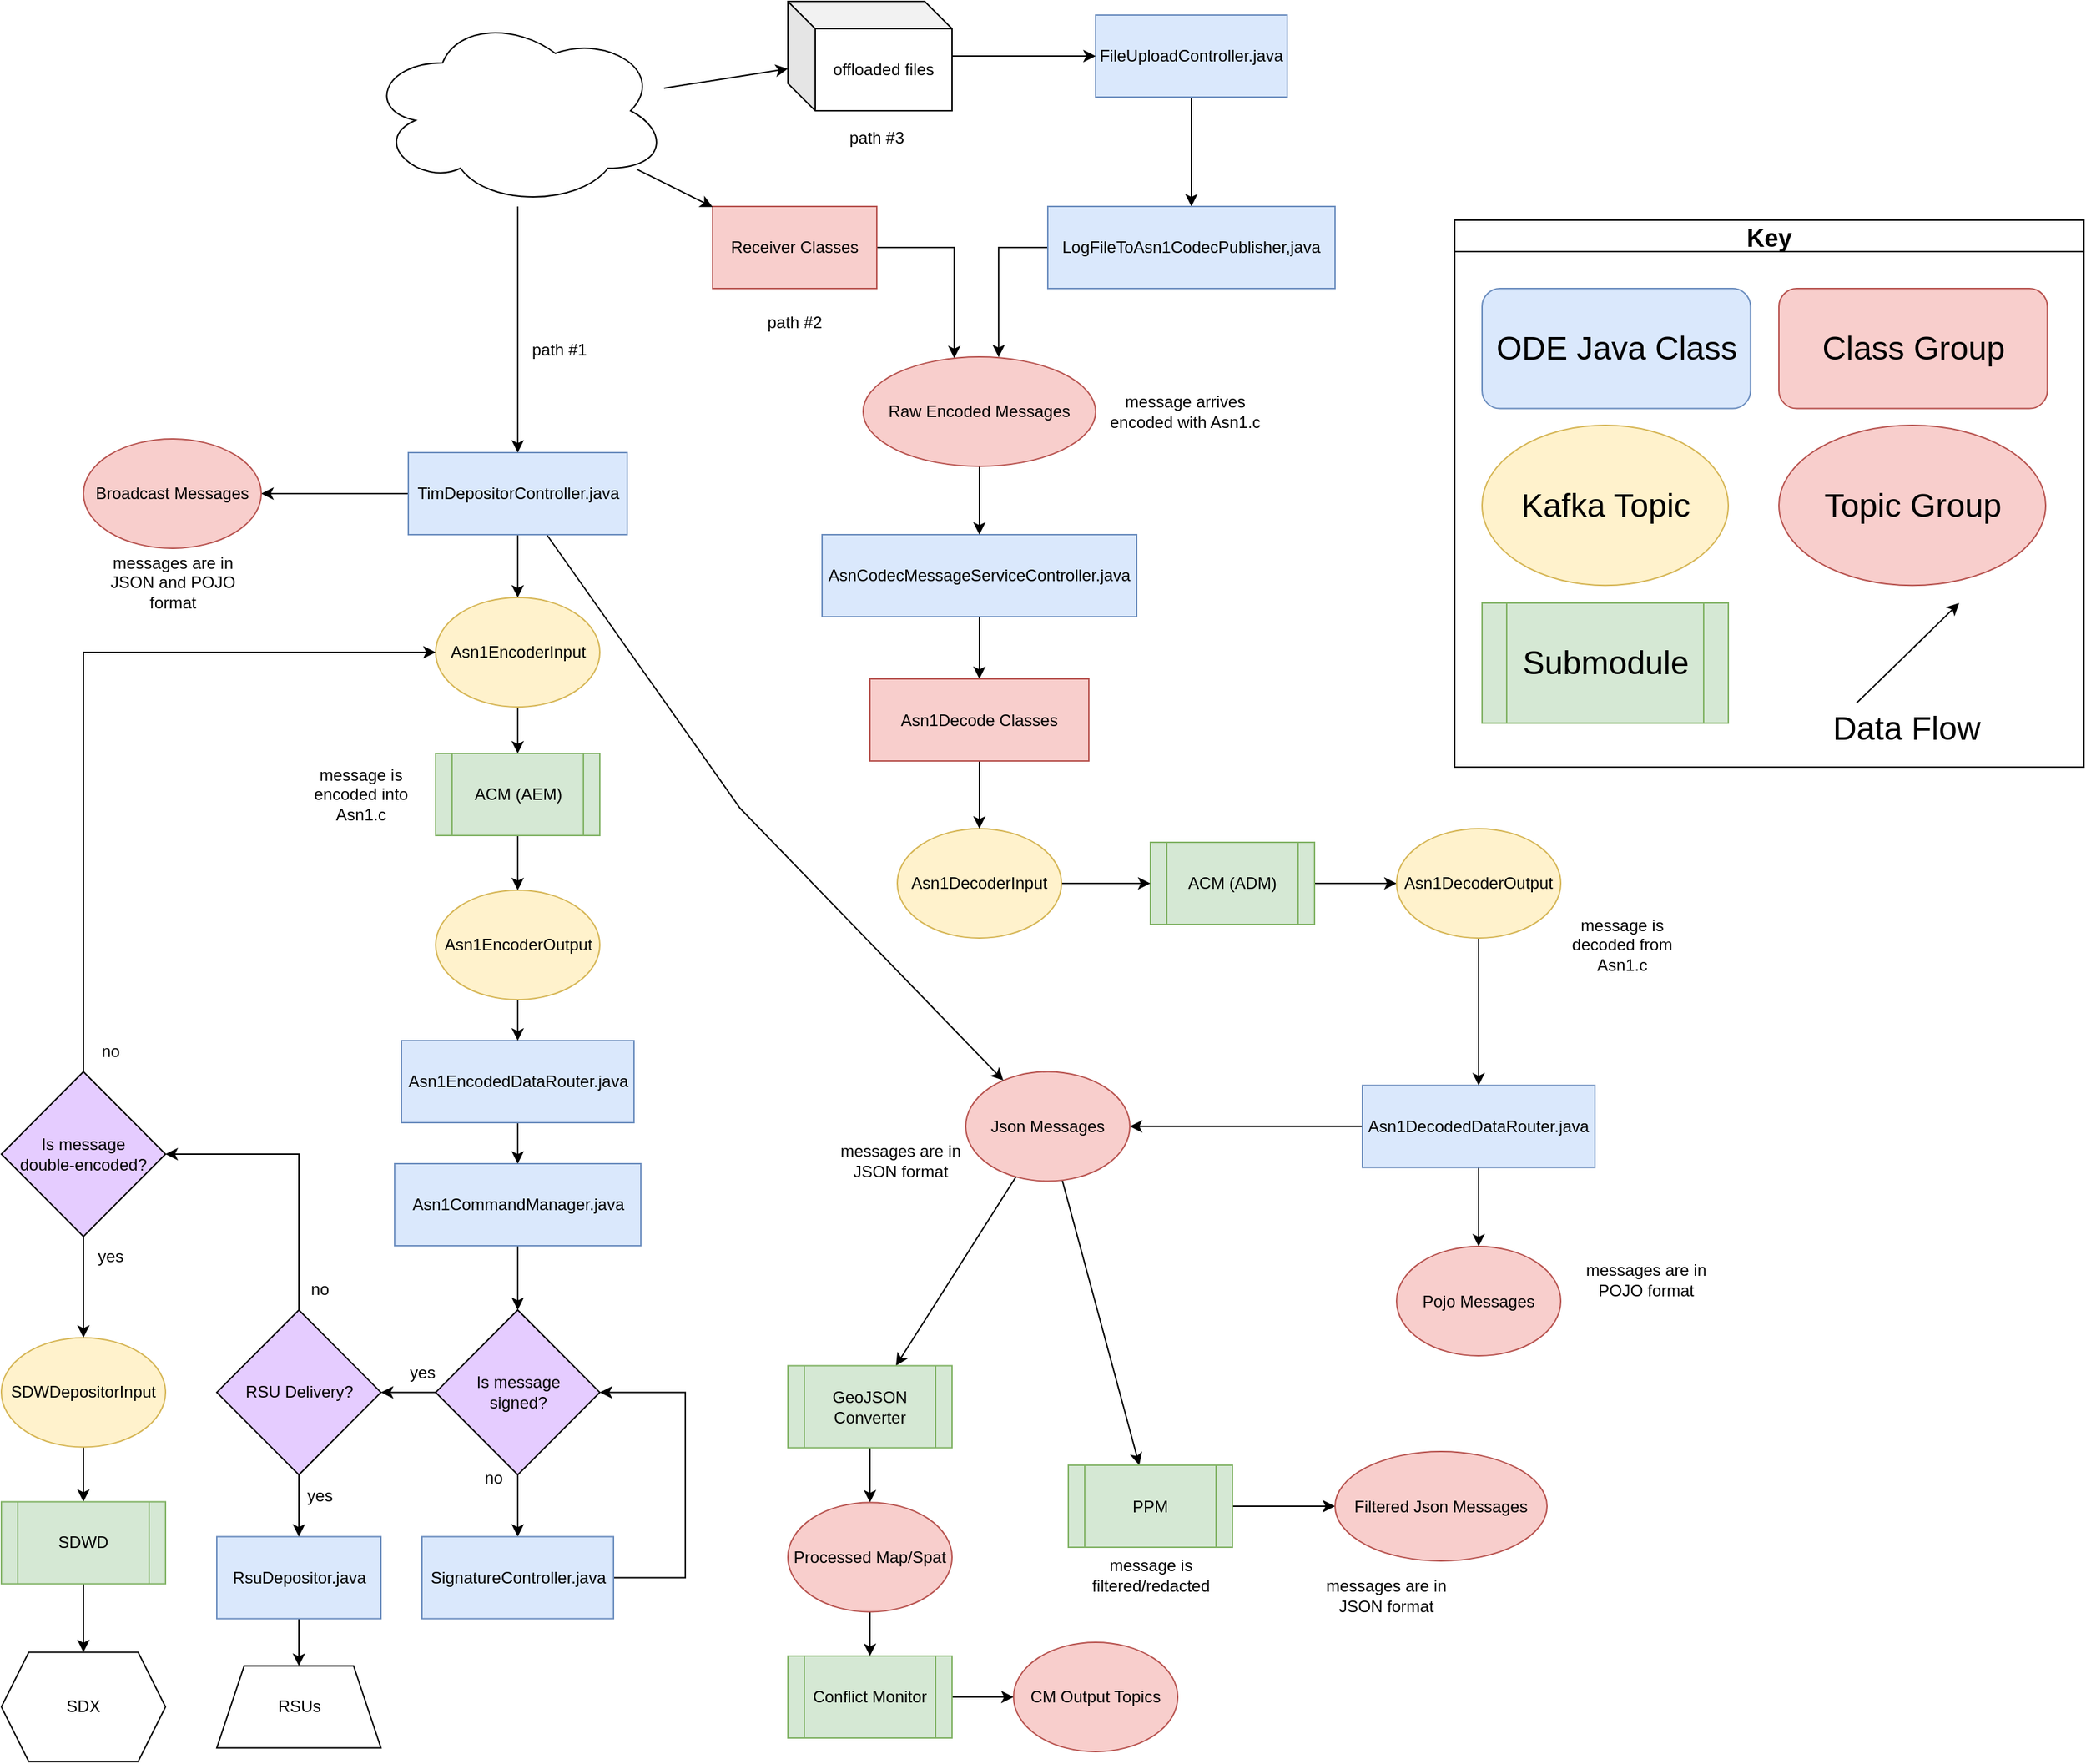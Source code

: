 <mxfile version="24.0.7" type="device">
  <diagram id="C5RBs43oDa-KdzZeNtuy" name="Page-1">
    <mxGraphModel dx="5564" dy="2933" grid="1" gridSize="10" guides="1" tooltips="1" connect="1" arrows="1" fold="1" page="1" pageScale="1" pageWidth="827" pageHeight="1169" math="0" shadow="0">
      <root>
        <mxCell id="WIyWlLk6GJQsqaUBKTNV-0" />
        <mxCell id="WIyWlLk6GJQsqaUBKTNV-1" parent="WIyWlLk6GJQsqaUBKTNV-0" />
        <mxCell id="gxxZRGfVhdAJ79STQYsQ-71" style="edgeStyle=orthogonalEdgeStyle;rounded=0;orthogonalLoop=1;jettySize=auto;html=1;exitX=0;exitY=0.5;exitDx=0;exitDy=0;" parent="WIyWlLk6GJQsqaUBKTNV-1" source="8ujiRsxlkH-QBAE6qNTh-2" target="gxxZRGfVhdAJ79STQYsQ-70" edge="1">
          <mxGeometry relative="1" as="geometry" />
        </mxCell>
        <mxCell id="ew6DKZ_GkbG6XoCvcQPM-14" style="edgeStyle=orthogonalEdgeStyle;rounded=0;orthogonalLoop=1;jettySize=auto;html=1;" parent="WIyWlLk6GJQsqaUBKTNV-1" source="8ujiRsxlkH-QBAE6qNTh-2" target="gxxZRGfVhdAJ79STQYsQ-67" edge="1">
          <mxGeometry relative="1" as="geometry" />
        </mxCell>
        <mxCell id="8ujiRsxlkH-QBAE6qNTh-2" value="Asn1DecodedDataRouter.java" style="rounded=0;whiteSpace=wrap;html=1;fillColor=#dae8fc;strokeColor=#6c8ebf;" parent="WIyWlLk6GJQsqaUBKTNV-1" vertex="1">
          <mxGeometry x="-155" y="-287.25" width="170" height="60" as="geometry" />
        </mxCell>
        <mxCell id="gxxZRGfVhdAJ79STQYsQ-20" style="edgeStyle=orthogonalEdgeStyle;rounded=0;orthogonalLoop=1;jettySize=auto;html=1;" parent="WIyWlLk6GJQsqaUBKTNV-1" source="gxxZRGfVhdAJ79STQYsQ-5" target="gxxZRGfVhdAJ79STQYsQ-19" edge="1">
          <mxGeometry relative="1" as="geometry">
            <mxPoint x="82.5" y="-460" as="targetPoint" />
          </mxGeometry>
        </mxCell>
        <mxCell id="gxxZRGfVhdAJ79STQYsQ-5" value="ACM (ADM)" style="shape=process;whiteSpace=wrap;html=1;backgroundOutline=1;fillColor=#d5e8d4;strokeColor=#82b366;" parent="WIyWlLk6GJQsqaUBKTNV-1" vertex="1">
          <mxGeometry x="-310" y="-465" width="120" height="60" as="geometry" />
        </mxCell>
        <mxCell id="_VHhroGQ1N4wH_tI7Nl9-2" style="edgeStyle=orthogonalEdgeStyle;rounded=0;orthogonalLoop=1;jettySize=auto;html=1;" parent="WIyWlLk6GJQsqaUBKTNV-1" source="gxxZRGfVhdAJ79STQYsQ-9" target="gxxZRGfVhdAJ79STQYsQ-62" edge="1">
          <mxGeometry relative="1" as="geometry" />
        </mxCell>
        <mxCell id="gxxZRGfVhdAJ79STQYsQ-9" value="AsnCodecMessageServiceController.java" style="rounded=0;whiteSpace=wrap;html=1;fillColor=#dae8fc;strokeColor=#6c8ebf;" parent="WIyWlLk6GJQsqaUBKTNV-1" vertex="1">
          <mxGeometry x="-550" y="-690" width="230" height="60" as="geometry" />
        </mxCell>
        <mxCell id="gxxZRGfVhdAJ79STQYsQ-18" style="edgeStyle=orthogonalEdgeStyle;rounded=0;orthogonalLoop=1;jettySize=auto;html=1;entryX=0;entryY=0.5;entryDx=0;entryDy=0;" parent="WIyWlLk6GJQsqaUBKTNV-1" source="gxxZRGfVhdAJ79STQYsQ-13" target="gxxZRGfVhdAJ79STQYsQ-5" edge="1">
          <mxGeometry relative="1" as="geometry" />
        </mxCell>
        <mxCell id="gxxZRGfVhdAJ79STQYsQ-13" value="Asn1DecoderInput" style="ellipse;whiteSpace=wrap;html=1;fillColor=#fff2cc;strokeColor=#d6b656;" parent="WIyWlLk6GJQsqaUBKTNV-1" vertex="1">
          <mxGeometry x="-495" y="-475" width="120" height="80" as="geometry" />
        </mxCell>
        <mxCell id="ew6DKZ_GkbG6XoCvcQPM-0" style="edgeStyle=orthogonalEdgeStyle;rounded=0;orthogonalLoop=1;jettySize=auto;html=1;exitX=0.5;exitY=1;exitDx=0;exitDy=0;" parent="WIyWlLk6GJQsqaUBKTNV-1" source="gxxZRGfVhdAJ79STQYsQ-19" target="8ujiRsxlkH-QBAE6qNTh-2" edge="1">
          <mxGeometry relative="1" as="geometry" />
        </mxCell>
        <mxCell id="gxxZRGfVhdAJ79STQYsQ-19" value="Asn1DecoderOutput" style="ellipse;whiteSpace=wrap;html=1;fillColor=#fff2cc;strokeColor=#d6b656;" parent="WIyWlLk6GJQsqaUBKTNV-1" vertex="1">
          <mxGeometry x="-130" y="-475" width="120" height="80" as="geometry" />
        </mxCell>
        <mxCell id="YHMkREfT_XDUsx9dS2hV-2" style="rounded=0;orthogonalLoop=1;jettySize=auto;html=1;" parent="WIyWlLk6GJQsqaUBKTNV-1" source="gxxZRGfVhdAJ79STQYsQ-49" target="DCc7k3AozIeldM_8hQ48-4" edge="1">
          <mxGeometry relative="1" as="geometry" />
        </mxCell>
        <mxCell id="gxxZRGfVhdAJ79STQYsQ-49" value="FileUploadController.java" style="rounded=0;whiteSpace=wrap;html=1;fillColor=#dae8fc;strokeColor=#6c8ebf;" parent="WIyWlLk6GJQsqaUBKTNV-1" vertex="1">
          <mxGeometry x="-350" y="-1070" width="140" height="60" as="geometry" />
        </mxCell>
        <mxCell id="0j6iyoVwDkoRMPwD6O5d-1" style="edgeStyle=orthogonalEdgeStyle;rounded=0;orthogonalLoop=1;jettySize=auto;html=1;exitX=1;exitY=0.5;exitDx=0;exitDy=0;entryX=0.392;entryY=0.012;entryDx=0;entryDy=0;entryPerimeter=0;" edge="1" parent="WIyWlLk6GJQsqaUBKTNV-1" source="gxxZRGfVhdAJ79STQYsQ-58" target="gxxZRGfVhdAJ79STQYsQ-60">
          <mxGeometry relative="1" as="geometry" />
        </mxCell>
        <mxCell id="gxxZRGfVhdAJ79STQYsQ-58" value="Receiver Classes" style="rounded=0;whiteSpace=wrap;html=1;fillColor=#f8cecc;strokeColor=#b85450;" parent="WIyWlLk6GJQsqaUBKTNV-1" vertex="1">
          <mxGeometry x="-630" y="-930" width="120" height="60" as="geometry" />
        </mxCell>
        <mxCell id="0j6iyoVwDkoRMPwD6O5d-3" style="edgeStyle=orthogonalEdgeStyle;rounded=0;orthogonalLoop=1;jettySize=auto;html=1;exitX=0.5;exitY=1;exitDx=0;exitDy=0;entryX=0.5;entryY=0;entryDx=0;entryDy=0;" edge="1" parent="WIyWlLk6GJQsqaUBKTNV-1" source="gxxZRGfVhdAJ79STQYsQ-60" target="gxxZRGfVhdAJ79STQYsQ-9">
          <mxGeometry relative="1" as="geometry" />
        </mxCell>
        <mxCell id="gxxZRGfVhdAJ79STQYsQ-60" value="Raw Encoded Messages" style="ellipse;whiteSpace=wrap;html=1;fillColor=#f8cecc;strokeColor=#b85450;" parent="WIyWlLk6GJQsqaUBKTNV-1" vertex="1">
          <mxGeometry x="-520" y="-820" width="170" height="80" as="geometry" />
        </mxCell>
        <mxCell id="gxxZRGfVhdAJ79STQYsQ-65" style="rounded=0;orthogonalLoop=1;jettySize=auto;html=1;" parent="WIyWlLk6GJQsqaUBKTNV-1" source="gxxZRGfVhdAJ79STQYsQ-62" target="gxxZRGfVhdAJ79STQYsQ-13" edge="1">
          <mxGeometry relative="1" as="geometry" />
        </mxCell>
        <mxCell id="gxxZRGfVhdAJ79STQYsQ-62" value="Asn1Decode Classes" style="rounded=0;whiteSpace=wrap;html=1;fillColor=#f8cecc;strokeColor=#b85450;" parent="WIyWlLk6GJQsqaUBKTNV-1" vertex="1">
          <mxGeometry x="-515" y="-584.5" width="160" height="60" as="geometry" />
        </mxCell>
        <mxCell id="gxxZRGfVhdAJ79STQYsQ-67" value="Pojo Messages" style="ellipse;whiteSpace=wrap;html=1;fillColor=#f8cecc;strokeColor=#b85450;" parent="WIyWlLk6GJQsqaUBKTNV-1" vertex="1">
          <mxGeometry x="-130" y="-169.5" width="120" height="80" as="geometry" />
        </mxCell>
        <mxCell id="ew6DKZ_GkbG6XoCvcQPM-18" style="rounded=0;orthogonalLoop=1;jettySize=auto;html=1;" parent="WIyWlLk6GJQsqaUBKTNV-1" source="gxxZRGfVhdAJ79STQYsQ-70" target="gxxZRGfVhdAJ79STQYsQ-85" edge="1">
          <mxGeometry relative="1" as="geometry" />
        </mxCell>
        <mxCell id="rKaXj94FR3fHoc4JMxDR-1" style="rounded=0;orthogonalLoop=1;jettySize=auto;html=1;" parent="WIyWlLk6GJQsqaUBKTNV-1" source="gxxZRGfVhdAJ79STQYsQ-70" target="rKaXj94FR3fHoc4JMxDR-0" edge="1">
          <mxGeometry relative="1" as="geometry" />
        </mxCell>
        <mxCell id="gxxZRGfVhdAJ79STQYsQ-70" value="Json Messages" style="ellipse;whiteSpace=wrap;html=1;fillColor=#f8cecc;strokeColor=#b85450;" parent="WIyWlLk6GJQsqaUBKTNV-1" vertex="1">
          <mxGeometry x="-445" y="-297.25" width="120" height="80" as="geometry" />
        </mxCell>
        <mxCell id="gxxZRGfVhdAJ79STQYsQ-113" style="edgeStyle=orthogonalEdgeStyle;rounded=0;orthogonalLoop=1;jettySize=auto;html=1;entryX=0.5;entryY=0;entryDx=0;entryDy=0;" parent="WIyWlLk6GJQsqaUBKTNV-1" source="gxxZRGfVhdAJ79STQYsQ-74" target="gxxZRGfVhdAJ79STQYsQ-98" edge="1">
          <mxGeometry relative="1" as="geometry" />
        </mxCell>
        <mxCell id="jXXAGItoZEFWX7bIlFFn-43" style="edgeStyle=orthogonalEdgeStyle;rounded=0;orthogonalLoop=1;jettySize=auto;html=1;entryX=1;entryY=0.5;entryDx=0;entryDy=0;exitX=0;exitY=0.5;exitDx=0;exitDy=0;" parent="WIyWlLk6GJQsqaUBKTNV-1" source="gxxZRGfVhdAJ79STQYsQ-74" target="jXXAGItoZEFWX7bIlFFn-42" edge="1">
          <mxGeometry relative="1" as="geometry" />
        </mxCell>
        <mxCell id="ew6DKZ_GkbG6XoCvcQPM-13" style="rounded=0;orthogonalLoop=1;jettySize=auto;html=1;" parent="WIyWlLk6GJQsqaUBKTNV-1" source="gxxZRGfVhdAJ79STQYsQ-74" target="gxxZRGfVhdAJ79STQYsQ-70" edge="1">
          <mxGeometry relative="1" as="geometry">
            <Array as="points">
              <mxPoint x="-610" y="-490" />
            </Array>
          </mxGeometry>
        </mxCell>
        <mxCell id="gxxZRGfVhdAJ79STQYsQ-74" value="TimDepositorController.java" style="rounded=0;whiteSpace=wrap;html=1;fillColor=#dae8fc;strokeColor=#6c8ebf;" parent="WIyWlLk6GJQsqaUBKTNV-1" vertex="1">
          <mxGeometry x="-852.5" y="-750" width="160" height="60" as="geometry" />
        </mxCell>
        <mxCell id="ew6DKZ_GkbG6XoCvcQPM-16" style="edgeStyle=orthogonalEdgeStyle;rounded=0;orthogonalLoop=1;jettySize=auto;html=1;" parent="WIyWlLk6GJQsqaUBKTNV-1" source="gxxZRGfVhdAJ79STQYsQ-85" target="gxxZRGfVhdAJ79STQYsQ-86" edge="1">
          <mxGeometry relative="1" as="geometry" />
        </mxCell>
        <mxCell id="gxxZRGfVhdAJ79STQYsQ-85" value="PPM" style="shape=process;whiteSpace=wrap;html=1;backgroundOutline=1;fillColor=#d5e8d4;strokeColor=#82b366;" parent="WIyWlLk6GJQsqaUBKTNV-1" vertex="1">
          <mxGeometry x="-370" y="-9.5" width="120" height="60" as="geometry" />
        </mxCell>
        <mxCell id="gxxZRGfVhdAJ79STQYsQ-86" value="Filtered Json Messages" style="ellipse;whiteSpace=wrap;html=1;fillColor=#f8cecc;strokeColor=#b85450;" parent="WIyWlLk6GJQsqaUBKTNV-1" vertex="1">
          <mxGeometry x="-175" y="-19.5" width="155" height="80" as="geometry" />
        </mxCell>
        <mxCell id="JBgjJIfmi4-gixA-3QBI-31" style="edgeStyle=orthogonalEdgeStyle;rounded=0;orthogonalLoop=1;jettySize=auto;html=1;entryX=0.5;entryY=0;entryDx=0;entryDy=0;" parent="WIyWlLk6GJQsqaUBKTNV-1" source="gxxZRGfVhdAJ79STQYsQ-91" target="JBgjJIfmi4-gixA-3QBI-29" edge="1">
          <mxGeometry relative="1" as="geometry" />
        </mxCell>
        <mxCell id="gxxZRGfVhdAJ79STQYsQ-91" value="Asn1CommandManager.java" style="rounded=0;whiteSpace=wrap;html=1;fillColor=#dae8fc;strokeColor=#6c8ebf;" parent="WIyWlLk6GJQsqaUBKTNV-1" vertex="1">
          <mxGeometry x="-862.5" y="-230" width="180" height="60" as="geometry" />
        </mxCell>
        <mxCell id="ew6DKZ_GkbG6XoCvcQPM-8" style="edgeStyle=orthogonalEdgeStyle;rounded=0;orthogonalLoop=1;jettySize=auto;html=1;" parent="WIyWlLk6GJQsqaUBKTNV-1" source="gxxZRGfVhdAJ79STQYsQ-92" target="gxxZRGfVhdAJ79STQYsQ-119" edge="1">
          <mxGeometry relative="1" as="geometry" />
        </mxCell>
        <mxCell id="gxxZRGfVhdAJ79STQYsQ-92" value="SDWDepositorInput" style="ellipse;whiteSpace=wrap;html=1;fillColor=#fff2cc;strokeColor=#d6b656;" parent="WIyWlLk6GJQsqaUBKTNV-1" vertex="1">
          <mxGeometry x="-1150" y="-102.75" width="120" height="80" as="geometry" />
        </mxCell>
        <mxCell id="JBgjJIfmi4-gixA-3QBI-21" style="edgeStyle=orthogonalEdgeStyle;rounded=0;orthogonalLoop=1;jettySize=auto;html=1;" parent="WIyWlLk6GJQsqaUBKTNV-1" source="gxxZRGfVhdAJ79STQYsQ-94" target="gxxZRGfVhdAJ79STQYsQ-91" edge="1">
          <mxGeometry relative="1" as="geometry" />
        </mxCell>
        <mxCell id="gxxZRGfVhdAJ79STQYsQ-94" value="Asn1EncodedDataRouter.java" style="rounded=0;whiteSpace=wrap;html=1;fillColor=#dae8fc;strokeColor=#6c8ebf;" parent="WIyWlLk6GJQsqaUBKTNV-1" vertex="1">
          <mxGeometry x="-857.5" y="-320" width="170" height="60" as="geometry" />
        </mxCell>
        <mxCell id="gxxZRGfVhdAJ79STQYsQ-114" style="edgeStyle=orthogonalEdgeStyle;rounded=0;orthogonalLoop=1;jettySize=auto;html=1;" parent="WIyWlLk6GJQsqaUBKTNV-1" source="gxxZRGfVhdAJ79STQYsQ-98" target="gxxZRGfVhdAJ79STQYsQ-100" edge="1">
          <mxGeometry relative="1" as="geometry" />
        </mxCell>
        <mxCell id="gxxZRGfVhdAJ79STQYsQ-98" value="Asn1EncoderInput" style="ellipse;whiteSpace=wrap;html=1;fillColor=#fff2cc;strokeColor=#d6b656;" parent="WIyWlLk6GJQsqaUBKTNV-1" vertex="1">
          <mxGeometry x="-832.5" y="-644" width="120" height="80" as="geometry" />
        </mxCell>
        <mxCell id="gxxZRGfVhdAJ79STQYsQ-115" style="edgeStyle=orthogonalEdgeStyle;rounded=0;orthogonalLoop=1;jettySize=auto;html=1;" parent="WIyWlLk6GJQsqaUBKTNV-1" source="gxxZRGfVhdAJ79STQYsQ-100" target="gxxZRGfVhdAJ79STQYsQ-102" edge="1">
          <mxGeometry relative="1" as="geometry" />
        </mxCell>
        <mxCell id="gxxZRGfVhdAJ79STQYsQ-100" value="ACM (AEM)" style="shape=process;whiteSpace=wrap;html=1;backgroundOutline=1;fillColor=#d5e8d4;strokeColor=#82b366;" parent="WIyWlLk6GJQsqaUBKTNV-1" vertex="1">
          <mxGeometry x="-832.5" y="-530" width="120" height="60" as="geometry" />
        </mxCell>
        <mxCell id="3-sL9YEC-HAnhnW_kQz6-1" style="edgeStyle=orthogonalEdgeStyle;rounded=0;orthogonalLoop=1;jettySize=auto;html=1;exitX=0.5;exitY=1;exitDx=0;exitDy=0;entryX=0.5;entryY=0;entryDx=0;entryDy=0;" parent="WIyWlLk6GJQsqaUBKTNV-1" source="gxxZRGfVhdAJ79STQYsQ-102" target="gxxZRGfVhdAJ79STQYsQ-94" edge="1">
          <mxGeometry relative="1" as="geometry" />
        </mxCell>
        <mxCell id="gxxZRGfVhdAJ79STQYsQ-102" value="Asn1EncoderOutput" style="ellipse;whiteSpace=wrap;html=1;fillColor=#fff2cc;strokeColor=#d6b656;" parent="WIyWlLk6GJQsqaUBKTNV-1" vertex="1">
          <mxGeometry x="-832.5" y="-430" width="120" height="80" as="geometry" />
        </mxCell>
        <mxCell id="i1uspTg1YRudTD4QgDsY-8" style="edgeStyle=orthogonalEdgeStyle;rounded=0;orthogonalLoop=1;jettySize=auto;html=1;exitX=0.5;exitY=1;exitDx=0;exitDy=0;" parent="WIyWlLk6GJQsqaUBKTNV-1" source="gxxZRGfVhdAJ79STQYsQ-119" target="i1uspTg1YRudTD4QgDsY-7" edge="1">
          <mxGeometry relative="1" as="geometry" />
        </mxCell>
        <mxCell id="gxxZRGfVhdAJ79STQYsQ-119" value="SDWD" style="shape=process;whiteSpace=wrap;html=1;backgroundOutline=1;fillColor=#d5e8d4;strokeColor=#82b366;" parent="WIyWlLk6GJQsqaUBKTNV-1" vertex="1">
          <mxGeometry x="-1150" y="17.25" width="120" height="60" as="geometry" />
        </mxCell>
        <mxCell id="jXXAGItoZEFWX7bIlFFn-42" value="Broadcast Messages" style="ellipse;whiteSpace=wrap;html=1;fillColor=#f8cecc;strokeColor=#b85450;" parent="WIyWlLk6GJQsqaUBKTNV-1" vertex="1">
          <mxGeometry x="-1090" y="-760" width="130" height="80" as="geometry" />
        </mxCell>
        <mxCell id="28XbaLqMs1Jvm8NnYAq6-0" value="message arrives &lt;br&gt;encoded with Asn1.c" style="text;html=1;align=center;verticalAlign=middle;resizable=0;points=[];autosize=1;strokeColor=none;fillColor=none;" parent="WIyWlLk6GJQsqaUBKTNV-1" vertex="1">
          <mxGeometry x="-350" y="-795" width="130" height="30" as="geometry" />
        </mxCell>
        <mxCell id="28XbaLqMs1Jvm8NnYAq6-1" value="message is decoded from Asn1.c" style="text;html=1;strokeColor=none;fillColor=none;align=center;verticalAlign=middle;whiteSpace=wrap;rounded=0;" parent="WIyWlLk6GJQsqaUBKTNV-1" vertex="1">
          <mxGeometry x="-20" y="-415" width="110" height="50" as="geometry" />
        </mxCell>
        <mxCell id="28XbaLqMs1Jvm8NnYAq6-5" value="message is filtered/redacted" style="text;html=1;strokeColor=none;fillColor=none;align=center;verticalAlign=middle;whiteSpace=wrap;rounded=0;" parent="WIyWlLk6GJQsqaUBKTNV-1" vertex="1">
          <mxGeometry x="-362.5" y="45.5" width="105" height="50" as="geometry" />
        </mxCell>
        <mxCell id="28XbaLqMs1Jvm8NnYAq6-6" value="message is encoded into Asn1.c" style="text;html=1;strokeColor=none;fillColor=none;align=center;verticalAlign=middle;whiteSpace=wrap;rounded=0;" parent="WIyWlLk6GJQsqaUBKTNV-1" vertex="1">
          <mxGeometry x="-942.5" y="-525" width="110" height="50" as="geometry" />
        </mxCell>
        <mxCell id="28XbaLqMs1Jvm8NnYAq6-7" value="messages are in POJO format" style="text;html=1;strokeColor=none;fillColor=none;align=center;verticalAlign=middle;whiteSpace=wrap;rounded=0;" parent="WIyWlLk6GJQsqaUBKTNV-1" vertex="1">
          <mxGeometry y="-170.25" width="105" height="50" as="geometry" />
        </mxCell>
        <mxCell id="28XbaLqMs1Jvm8NnYAq6-9" value="messages are in JSON format" style="text;html=1;strokeColor=none;fillColor=none;align=center;verticalAlign=middle;whiteSpace=wrap;rounded=0;" parent="WIyWlLk6GJQsqaUBKTNV-1" vertex="1">
          <mxGeometry x="-545" y="-257.25" width="105" height="50" as="geometry" />
        </mxCell>
        <mxCell id="28XbaLqMs1Jvm8NnYAq6-10" value="messages are in JSON format" style="text;html=1;strokeColor=none;fillColor=none;align=center;verticalAlign=middle;whiteSpace=wrap;rounded=0;" parent="WIyWlLk6GJQsqaUBKTNV-1" vertex="1">
          <mxGeometry x="-190" y="60.5" width="105" height="50" as="geometry" />
        </mxCell>
        <mxCell id="28XbaLqMs1Jvm8NnYAq6-13" value="messages are in JSON and POJO format" style="text;html=1;strokeColor=none;fillColor=none;align=center;verticalAlign=middle;whiteSpace=wrap;rounded=0;" parent="WIyWlLk6GJQsqaUBKTNV-1" vertex="1">
          <mxGeometry x="-1077.5" y="-680" width="105" height="50" as="geometry" />
        </mxCell>
        <mxCell id="ew6DKZ_GkbG6XoCvcQPM-5" value="RSUs" style="shape=trapezoid;perimeter=trapezoidPerimeter;whiteSpace=wrap;html=1;fixedSize=1;" parent="WIyWlLk6GJQsqaUBKTNV-1" vertex="1">
          <mxGeometry x="-992.5" y="137.25" width="120" height="60" as="geometry" />
        </mxCell>
        <mxCell id="_VHhroGQ1N4wH_tI7Nl9-6" value="Key" style="swimlane;labelBackgroundColor=none;fontSize=18;" parent="WIyWlLk6GJQsqaUBKTNV-1" vertex="1">
          <mxGeometry x="-87.5" y="-920" width="460" height="400" as="geometry" />
        </mxCell>
        <mxCell id="_VHhroGQ1N4wH_tI7Nl9-9" value="&lt;font style=&quot;font-size: 24px&quot;&gt;Kafka Topic&lt;/font&gt;" style="ellipse;whiteSpace=wrap;html=1;fillColor=#fff2cc;strokeColor=#d6b656;labelBackgroundColor=none;" parent="_VHhroGQ1N4wH_tI7Nl9-6" vertex="1">
          <mxGeometry x="20" y="150.0" width="180" height="117.073" as="geometry" />
        </mxCell>
        <mxCell id="_VHhroGQ1N4wH_tI7Nl9-10" value="&lt;font style=&quot;font-size: 24px&quot;&gt;ODE Java Class&lt;/font&gt;" style="rounded=1;whiteSpace=wrap;html=1;fillColor=#dae8fc;strokeColor=#6c8ebf;labelBackgroundColor=none;" parent="_VHhroGQ1N4wH_tI7Nl9-6" vertex="1">
          <mxGeometry x="20.0" y="50" width="196.25" height="87.8" as="geometry" />
        </mxCell>
        <mxCell id="_VHhroGQ1N4wH_tI7Nl9-5" value="&lt;font style=&quot;font-size: 24px&quot;&gt;Submodule&lt;/font&gt;" style="shape=process;whiteSpace=wrap;html=1;backgroundOutline=1;fillColor=#d5e8d4;strokeColor=#82b366;labelBackgroundColor=none;" parent="_VHhroGQ1N4wH_tI7Nl9-6" vertex="1">
          <mxGeometry x="20" y="279.995" width="180" height="87.805" as="geometry" />
        </mxCell>
        <mxCell id="DJoWdvUPgjfss-XIfELl-2" value="&lt;font style=&quot;font-size: 24px&quot;&gt;Class Group&lt;/font&gt;" style="rounded=1;whiteSpace=wrap;html=1;fillColor=#f8cecc;strokeColor=#b85450;labelBackgroundColor=none;" parent="_VHhroGQ1N4wH_tI7Nl9-6" vertex="1">
          <mxGeometry x="237" y="50" width="196.25" height="87.8" as="geometry" />
        </mxCell>
        <mxCell id="DJoWdvUPgjfss-XIfELl-0" value="&lt;font style=&quot;font-size: 24px&quot;&gt;Topic Group&lt;/font&gt;" style="ellipse;whiteSpace=wrap;html=1;fillColor=#f8cecc;strokeColor=#b85450;labelBackgroundColor=none;" parent="_VHhroGQ1N4wH_tI7Nl9-6" vertex="1">
          <mxGeometry x="237" y="150" width="195" height="117.07" as="geometry" />
        </mxCell>
        <mxCell id="DCc7k3AozIeldM_8hQ48-3" value="" style="group" parent="_VHhroGQ1N4wH_tI7Nl9-6" vertex="1" connectable="0">
          <mxGeometry x="270" y="279.993" width="120" height="113.897" as="geometry" />
        </mxCell>
        <mxCell id="_VHhroGQ1N4wH_tI7Nl9-8" value="" style="endArrow=classic;html=1;rounded=0;labelBackgroundColor=none;" parent="DCc7k3AozIeldM_8hQ48-3" edge="1">
          <mxGeometry width="50" height="50" relative="1" as="geometry">
            <mxPoint x="23.75" y="73.171" as="sourcePoint" />
            <mxPoint x="98.75" as="targetPoint" />
          </mxGeometry>
        </mxCell>
        <mxCell id="28XbaLqMs1Jvm8NnYAq6-2" value="&lt;font style=&quot;font-size: 24px&quot;&gt;Data Flow&lt;/font&gt;" style="text;html=1;strokeColor=none;fillColor=none;align=center;verticalAlign=middle;whiteSpace=wrap;rounded=0;labelBackgroundColor=none;" parent="DCc7k3AozIeldM_8hQ48-3" vertex="1">
          <mxGeometry y="69.997" width="120" height="43.9" as="geometry" />
        </mxCell>
        <mxCell id="i1uspTg1YRudTD4QgDsY-7" value="SDX" style="shape=hexagon;perimeter=hexagonPerimeter2;whiteSpace=wrap;html=1;fixedSize=1;" parent="WIyWlLk6GJQsqaUBKTNV-1" vertex="1">
          <mxGeometry x="-1150" y="127.25" width="120" height="80" as="geometry" />
        </mxCell>
        <mxCell id="i1uspTg1YRudTD4QgDsY-11" style="edgeStyle=orthogonalEdgeStyle;rounded=0;orthogonalLoop=1;jettySize=auto;html=1;" parent="WIyWlLk6GJQsqaUBKTNV-1" source="i1uspTg1YRudTD4QgDsY-9" target="ew6DKZ_GkbG6XoCvcQPM-5" edge="1">
          <mxGeometry relative="1" as="geometry" />
        </mxCell>
        <mxCell id="i1uspTg1YRudTD4QgDsY-9" value="RsuDepositor.java" style="rounded=0;whiteSpace=wrap;html=1;fillColor=#dae8fc;strokeColor=#6c8ebf;" parent="WIyWlLk6GJQsqaUBKTNV-1" vertex="1">
          <mxGeometry x="-992.5" y="42.75" width="120" height="60" as="geometry" />
        </mxCell>
        <mxCell id="YHMkREfT_XDUsx9dS2hV-0" style="edgeStyle=orthogonalEdgeStyle;rounded=0;orthogonalLoop=1;jettySize=auto;html=1;" parent="WIyWlLk6GJQsqaUBKTNV-1" source="JBgjJIfmi4-gixA-3QBI-0" target="gxxZRGfVhdAJ79STQYsQ-49" edge="1">
          <mxGeometry relative="1" as="geometry" />
        </mxCell>
        <mxCell id="JBgjJIfmi4-gixA-3QBI-0" value="offloaded files" style="shape=cube;whiteSpace=wrap;html=1;boundedLbl=1;backgroundOutline=1;darkOpacity=0.05;darkOpacity2=0.1;" parent="WIyWlLk6GJQsqaUBKTNV-1" vertex="1">
          <mxGeometry x="-575" y="-1080" width="120" height="80" as="geometry" />
        </mxCell>
        <mxCell id="JBgjJIfmi4-gixA-3QBI-22" style="edgeStyle=orthogonalEdgeStyle;rounded=0;orthogonalLoop=1;jettySize=auto;html=1;" parent="WIyWlLk6GJQsqaUBKTNV-1" source="JBgjJIfmi4-gixA-3QBI-4" target="gxxZRGfVhdAJ79STQYsQ-92" edge="1">
          <mxGeometry relative="1" as="geometry" />
        </mxCell>
        <mxCell id="JBgjJIfmi4-gixA-3QBI-24" style="edgeStyle=orthogonalEdgeStyle;rounded=0;orthogonalLoop=1;jettySize=auto;html=1;entryX=0;entryY=0.5;entryDx=0;entryDy=0;exitX=0.5;exitY=0;exitDx=0;exitDy=0;" parent="WIyWlLk6GJQsqaUBKTNV-1" source="JBgjJIfmi4-gixA-3QBI-4" target="gxxZRGfVhdAJ79STQYsQ-98" edge="1">
          <mxGeometry relative="1" as="geometry" />
        </mxCell>
        <mxCell id="JBgjJIfmi4-gixA-3QBI-4" value="Is message&lt;br&gt;double-encoded?" style="rhombus;whiteSpace=wrap;html=1;fillColor=#E5CCFF;" parent="WIyWlLk6GJQsqaUBKTNV-1" vertex="1">
          <mxGeometry x="-1150" y="-297.25" width="120" height="120.5" as="geometry" />
        </mxCell>
        <mxCell id="JBgjJIfmi4-gixA-3QBI-16" style="edgeStyle=orthogonalEdgeStyle;rounded=0;orthogonalLoop=1;jettySize=auto;html=1;exitX=0.5;exitY=1;exitDx=0;exitDy=0;" parent="WIyWlLk6GJQsqaUBKTNV-1" source="JBgjJIfmi4-gixA-3QBI-7" target="i1uspTg1YRudTD4QgDsY-9" edge="1">
          <mxGeometry relative="1" as="geometry" />
        </mxCell>
        <mxCell id="JBgjJIfmi4-gixA-3QBI-18" style="edgeStyle=orthogonalEdgeStyle;rounded=0;orthogonalLoop=1;jettySize=auto;html=1;entryX=1;entryY=0.5;entryDx=0;entryDy=0;exitX=0.5;exitY=0;exitDx=0;exitDy=0;" parent="WIyWlLk6GJQsqaUBKTNV-1" source="JBgjJIfmi4-gixA-3QBI-7" target="JBgjJIfmi4-gixA-3QBI-4" edge="1">
          <mxGeometry relative="1" as="geometry" />
        </mxCell>
        <mxCell id="JBgjJIfmi4-gixA-3QBI-7" value="RSU Delivery?" style="rhombus;whiteSpace=wrap;html=1;fillColor=#E5CCFF;" parent="WIyWlLk6GJQsqaUBKTNV-1" vertex="1">
          <mxGeometry x="-992.5" y="-123" width="120" height="120.5" as="geometry" />
        </mxCell>
        <mxCell id="JBgjJIfmi4-gixA-3QBI-12" value="yes" style="text;html=1;strokeColor=none;fillColor=none;align=center;verticalAlign=middle;whiteSpace=wrap;rounded=0;" parent="WIyWlLk6GJQsqaUBKTNV-1" vertex="1">
          <mxGeometry x="-947.5" y="-2.5" width="60" height="30" as="geometry" />
        </mxCell>
        <mxCell id="JBgjJIfmi4-gixA-3QBI-13" value="no" style="text;html=1;strokeColor=none;fillColor=none;align=center;verticalAlign=middle;whiteSpace=wrap;rounded=0;" parent="WIyWlLk6GJQsqaUBKTNV-1" vertex="1">
          <mxGeometry x="-947.5" y="-153" width="60" height="30" as="geometry" />
        </mxCell>
        <mxCell id="JBgjJIfmi4-gixA-3QBI-23" value="yes" style="text;html=1;strokeColor=none;fillColor=none;align=center;verticalAlign=middle;whiteSpace=wrap;rounded=0;" parent="WIyWlLk6GJQsqaUBKTNV-1" vertex="1">
          <mxGeometry x="-1100" y="-176.75" width="60" height="30" as="geometry" />
        </mxCell>
        <mxCell id="JBgjJIfmi4-gixA-3QBI-25" value="no" style="text;html=1;strokeColor=none;fillColor=none;align=center;verticalAlign=middle;whiteSpace=wrap;rounded=0;" parent="WIyWlLk6GJQsqaUBKTNV-1" vertex="1">
          <mxGeometry x="-1100" y="-327.25" width="60" height="30" as="geometry" />
        </mxCell>
        <mxCell id="JBgjJIfmi4-gixA-3QBI-37" style="edgeStyle=orthogonalEdgeStyle;rounded=0;orthogonalLoop=1;jettySize=auto;html=1;" parent="WIyWlLk6GJQsqaUBKTNV-1" source="JBgjJIfmi4-gixA-3QBI-29" target="JBgjJIfmi4-gixA-3QBI-7" edge="1">
          <mxGeometry relative="1" as="geometry" />
        </mxCell>
        <mxCell id="RfUBxi_CO7koLc6X4ijm-5" style="edgeStyle=orthogonalEdgeStyle;rounded=0;orthogonalLoop=1;jettySize=auto;html=1;" parent="WIyWlLk6GJQsqaUBKTNV-1" source="JBgjJIfmi4-gixA-3QBI-29" target="RfUBxi_CO7koLc6X4ijm-4" edge="1">
          <mxGeometry relative="1" as="geometry" />
        </mxCell>
        <mxCell id="JBgjJIfmi4-gixA-3QBI-29" value="Is message&lt;br&gt;signed?" style="rhombus;whiteSpace=wrap;html=1;fillColor=#E5CCFF;" parent="WIyWlLk6GJQsqaUBKTNV-1" vertex="1">
          <mxGeometry x="-832.5" y="-123" width="120" height="120.5" as="geometry" />
        </mxCell>
        <mxCell id="JBgjJIfmi4-gixA-3QBI-38" value="yes" style="text;html=1;strokeColor=none;fillColor=none;align=center;verticalAlign=middle;whiteSpace=wrap;rounded=0;" parent="WIyWlLk6GJQsqaUBKTNV-1" vertex="1">
          <mxGeometry x="-872.5" y="-92.25" width="60" height="30" as="geometry" />
        </mxCell>
        <mxCell id="JBgjJIfmi4-gixA-3QBI-39" value="no" style="text;html=1;strokeColor=none;fillColor=none;align=center;verticalAlign=middle;whiteSpace=wrap;rounded=0;" parent="WIyWlLk6GJQsqaUBKTNV-1" vertex="1">
          <mxGeometry x="-820" y="-15" width="60" height="30" as="geometry" />
        </mxCell>
        <mxCell id="RfUBxi_CO7koLc6X4ijm-6" style="edgeStyle=orthogonalEdgeStyle;rounded=0;orthogonalLoop=1;jettySize=auto;html=1;entryX=1;entryY=0.5;entryDx=0;entryDy=0;exitX=1;exitY=0.5;exitDx=0;exitDy=0;" parent="WIyWlLk6GJQsqaUBKTNV-1" source="RfUBxi_CO7koLc6X4ijm-4" target="JBgjJIfmi4-gixA-3QBI-29" edge="1">
          <mxGeometry relative="1" as="geometry">
            <Array as="points">
              <mxPoint x="-650" y="73" />
              <mxPoint x="-650" y="-63" />
            </Array>
          </mxGeometry>
        </mxCell>
        <mxCell id="RfUBxi_CO7koLc6X4ijm-4" value="SignatureController.java" style="rounded=0;whiteSpace=wrap;html=1;fillColor=#dae8fc;strokeColor=#6c8ebf;" parent="WIyWlLk6GJQsqaUBKTNV-1" vertex="1">
          <mxGeometry x="-842.5" y="42.75" width="140" height="60" as="geometry" />
        </mxCell>
        <mxCell id="rKaXj94FR3fHoc4JMxDR-3" style="edgeStyle=none;rounded=0;orthogonalLoop=1;jettySize=auto;html=1;" parent="WIyWlLk6GJQsqaUBKTNV-1" source="rKaXj94FR3fHoc4JMxDR-0" target="rKaXj94FR3fHoc4JMxDR-2" edge="1">
          <mxGeometry relative="1" as="geometry" />
        </mxCell>
        <mxCell id="rKaXj94FR3fHoc4JMxDR-0" value="GeoJSON Converter" style="shape=process;whiteSpace=wrap;html=1;backgroundOutline=1;fillColor=#d5e8d4;strokeColor=#82b366;" parent="WIyWlLk6GJQsqaUBKTNV-1" vertex="1">
          <mxGeometry x="-575" y="-82.25" width="120" height="60" as="geometry" />
        </mxCell>
        <mxCell id="rKaXj94FR3fHoc4JMxDR-8" style="edgeStyle=none;rounded=0;orthogonalLoop=1;jettySize=auto;html=1;" parent="WIyWlLk6GJQsqaUBKTNV-1" source="rKaXj94FR3fHoc4JMxDR-2" target="rKaXj94FR3fHoc4JMxDR-4" edge="1">
          <mxGeometry relative="1" as="geometry" />
        </mxCell>
        <mxCell id="rKaXj94FR3fHoc4JMxDR-2" value="Processed Map/Spat" style="ellipse;whiteSpace=wrap;html=1;fillColor=#f8cecc;strokeColor=#b85450;" parent="WIyWlLk6GJQsqaUBKTNV-1" vertex="1">
          <mxGeometry x="-575" y="17.75" width="120" height="80" as="geometry" />
        </mxCell>
        <mxCell id="rKaXj94FR3fHoc4JMxDR-7" style="edgeStyle=none;rounded=0;orthogonalLoop=1;jettySize=auto;html=1;" parent="WIyWlLk6GJQsqaUBKTNV-1" source="rKaXj94FR3fHoc4JMxDR-4" target="rKaXj94FR3fHoc4JMxDR-6" edge="1">
          <mxGeometry relative="1" as="geometry" />
        </mxCell>
        <mxCell id="rKaXj94FR3fHoc4JMxDR-4" value="Conflict Monitor" style="shape=process;whiteSpace=wrap;html=1;backgroundOutline=1;fillColor=#d5e8d4;strokeColor=#82b366;" parent="WIyWlLk6GJQsqaUBKTNV-1" vertex="1">
          <mxGeometry x="-575" y="130" width="120" height="60" as="geometry" />
        </mxCell>
        <mxCell id="rKaXj94FR3fHoc4JMxDR-6" value="CM Output Topics" style="ellipse;whiteSpace=wrap;html=1;fillColor=#f8cecc;strokeColor=#b85450;" parent="WIyWlLk6GJQsqaUBKTNV-1" vertex="1">
          <mxGeometry x="-410" y="120" width="120" height="80" as="geometry" />
        </mxCell>
        <mxCell id="DCc7k3AozIeldM_8hQ48-1" style="rounded=0;orthogonalLoop=1;jettySize=auto;html=1;" parent="WIyWlLk6GJQsqaUBKTNV-1" source="DCc7k3AozIeldM_8hQ48-0" target="JBgjJIfmi4-gixA-3QBI-0" edge="1">
          <mxGeometry relative="1" as="geometry" />
        </mxCell>
        <mxCell id="DCc7k3AozIeldM_8hQ48-6" style="edgeStyle=none;rounded=0;orthogonalLoop=1;jettySize=auto;html=1;" parent="WIyWlLk6GJQsqaUBKTNV-1" source="DCc7k3AozIeldM_8hQ48-0" target="gxxZRGfVhdAJ79STQYsQ-58" edge="1">
          <mxGeometry relative="1" as="geometry" />
        </mxCell>
        <mxCell id="DCc7k3AozIeldM_8hQ48-7" style="edgeStyle=none;rounded=0;orthogonalLoop=1;jettySize=auto;html=1;" parent="WIyWlLk6GJQsqaUBKTNV-1" source="DCc7k3AozIeldM_8hQ48-0" target="gxxZRGfVhdAJ79STQYsQ-74" edge="1">
          <mxGeometry relative="1" as="geometry" />
        </mxCell>
        <mxCell id="DCc7k3AozIeldM_8hQ48-0" value="" style="ellipse;shape=cloud;whiteSpace=wrap;html=1;" parent="WIyWlLk6GJQsqaUBKTNV-1" vertex="1">
          <mxGeometry x="-882.5" y="-1070" width="220" height="140" as="geometry" />
        </mxCell>
        <mxCell id="0j6iyoVwDkoRMPwD6O5d-2" style="edgeStyle=orthogonalEdgeStyle;rounded=0;orthogonalLoop=1;jettySize=auto;html=1;exitX=0;exitY=0.5;exitDx=0;exitDy=0;entryX=0.583;entryY=0.003;entryDx=0;entryDy=0;entryPerimeter=0;" edge="1" parent="WIyWlLk6GJQsqaUBKTNV-1" source="DCc7k3AozIeldM_8hQ48-4" target="gxxZRGfVhdAJ79STQYsQ-60">
          <mxGeometry relative="1" as="geometry">
            <mxPoint x="-420" y="-820.0" as="targetPoint" />
          </mxGeometry>
        </mxCell>
        <mxCell id="DCc7k3AozIeldM_8hQ48-4" value="LogFileToAsn1CodecPublisher,java" style="rounded=0;whiteSpace=wrap;html=1;fillColor=#dae8fc;strokeColor=#6c8ebf;" parent="WIyWlLk6GJQsqaUBKTNV-1" vertex="1">
          <mxGeometry x="-385" y="-930" width="210" height="60" as="geometry" />
        </mxCell>
        <mxCell id="DCc7k3AozIeldM_8hQ48-9" value="path #1" style="text;html=1;strokeColor=none;fillColor=none;align=center;verticalAlign=middle;whiteSpace=wrap;rounded=0;" parent="WIyWlLk6GJQsqaUBKTNV-1" vertex="1">
          <mxGeometry x="-772.5" y="-840" width="60" height="30" as="geometry" />
        </mxCell>
        <mxCell id="DCc7k3AozIeldM_8hQ48-10" value="path #2" style="text;html=1;strokeColor=none;fillColor=none;align=center;verticalAlign=middle;whiteSpace=wrap;rounded=0;" parent="WIyWlLk6GJQsqaUBKTNV-1" vertex="1">
          <mxGeometry x="-600" y="-860" width="60" height="30" as="geometry" />
        </mxCell>
        <mxCell id="DCc7k3AozIeldM_8hQ48-11" value="path #3" style="text;html=1;strokeColor=none;fillColor=none;align=center;verticalAlign=middle;whiteSpace=wrap;rounded=0;" parent="WIyWlLk6GJQsqaUBKTNV-1" vertex="1">
          <mxGeometry x="-540" y="-995" width="60" height="30" as="geometry" />
        </mxCell>
      </root>
    </mxGraphModel>
  </diagram>
</mxfile>
